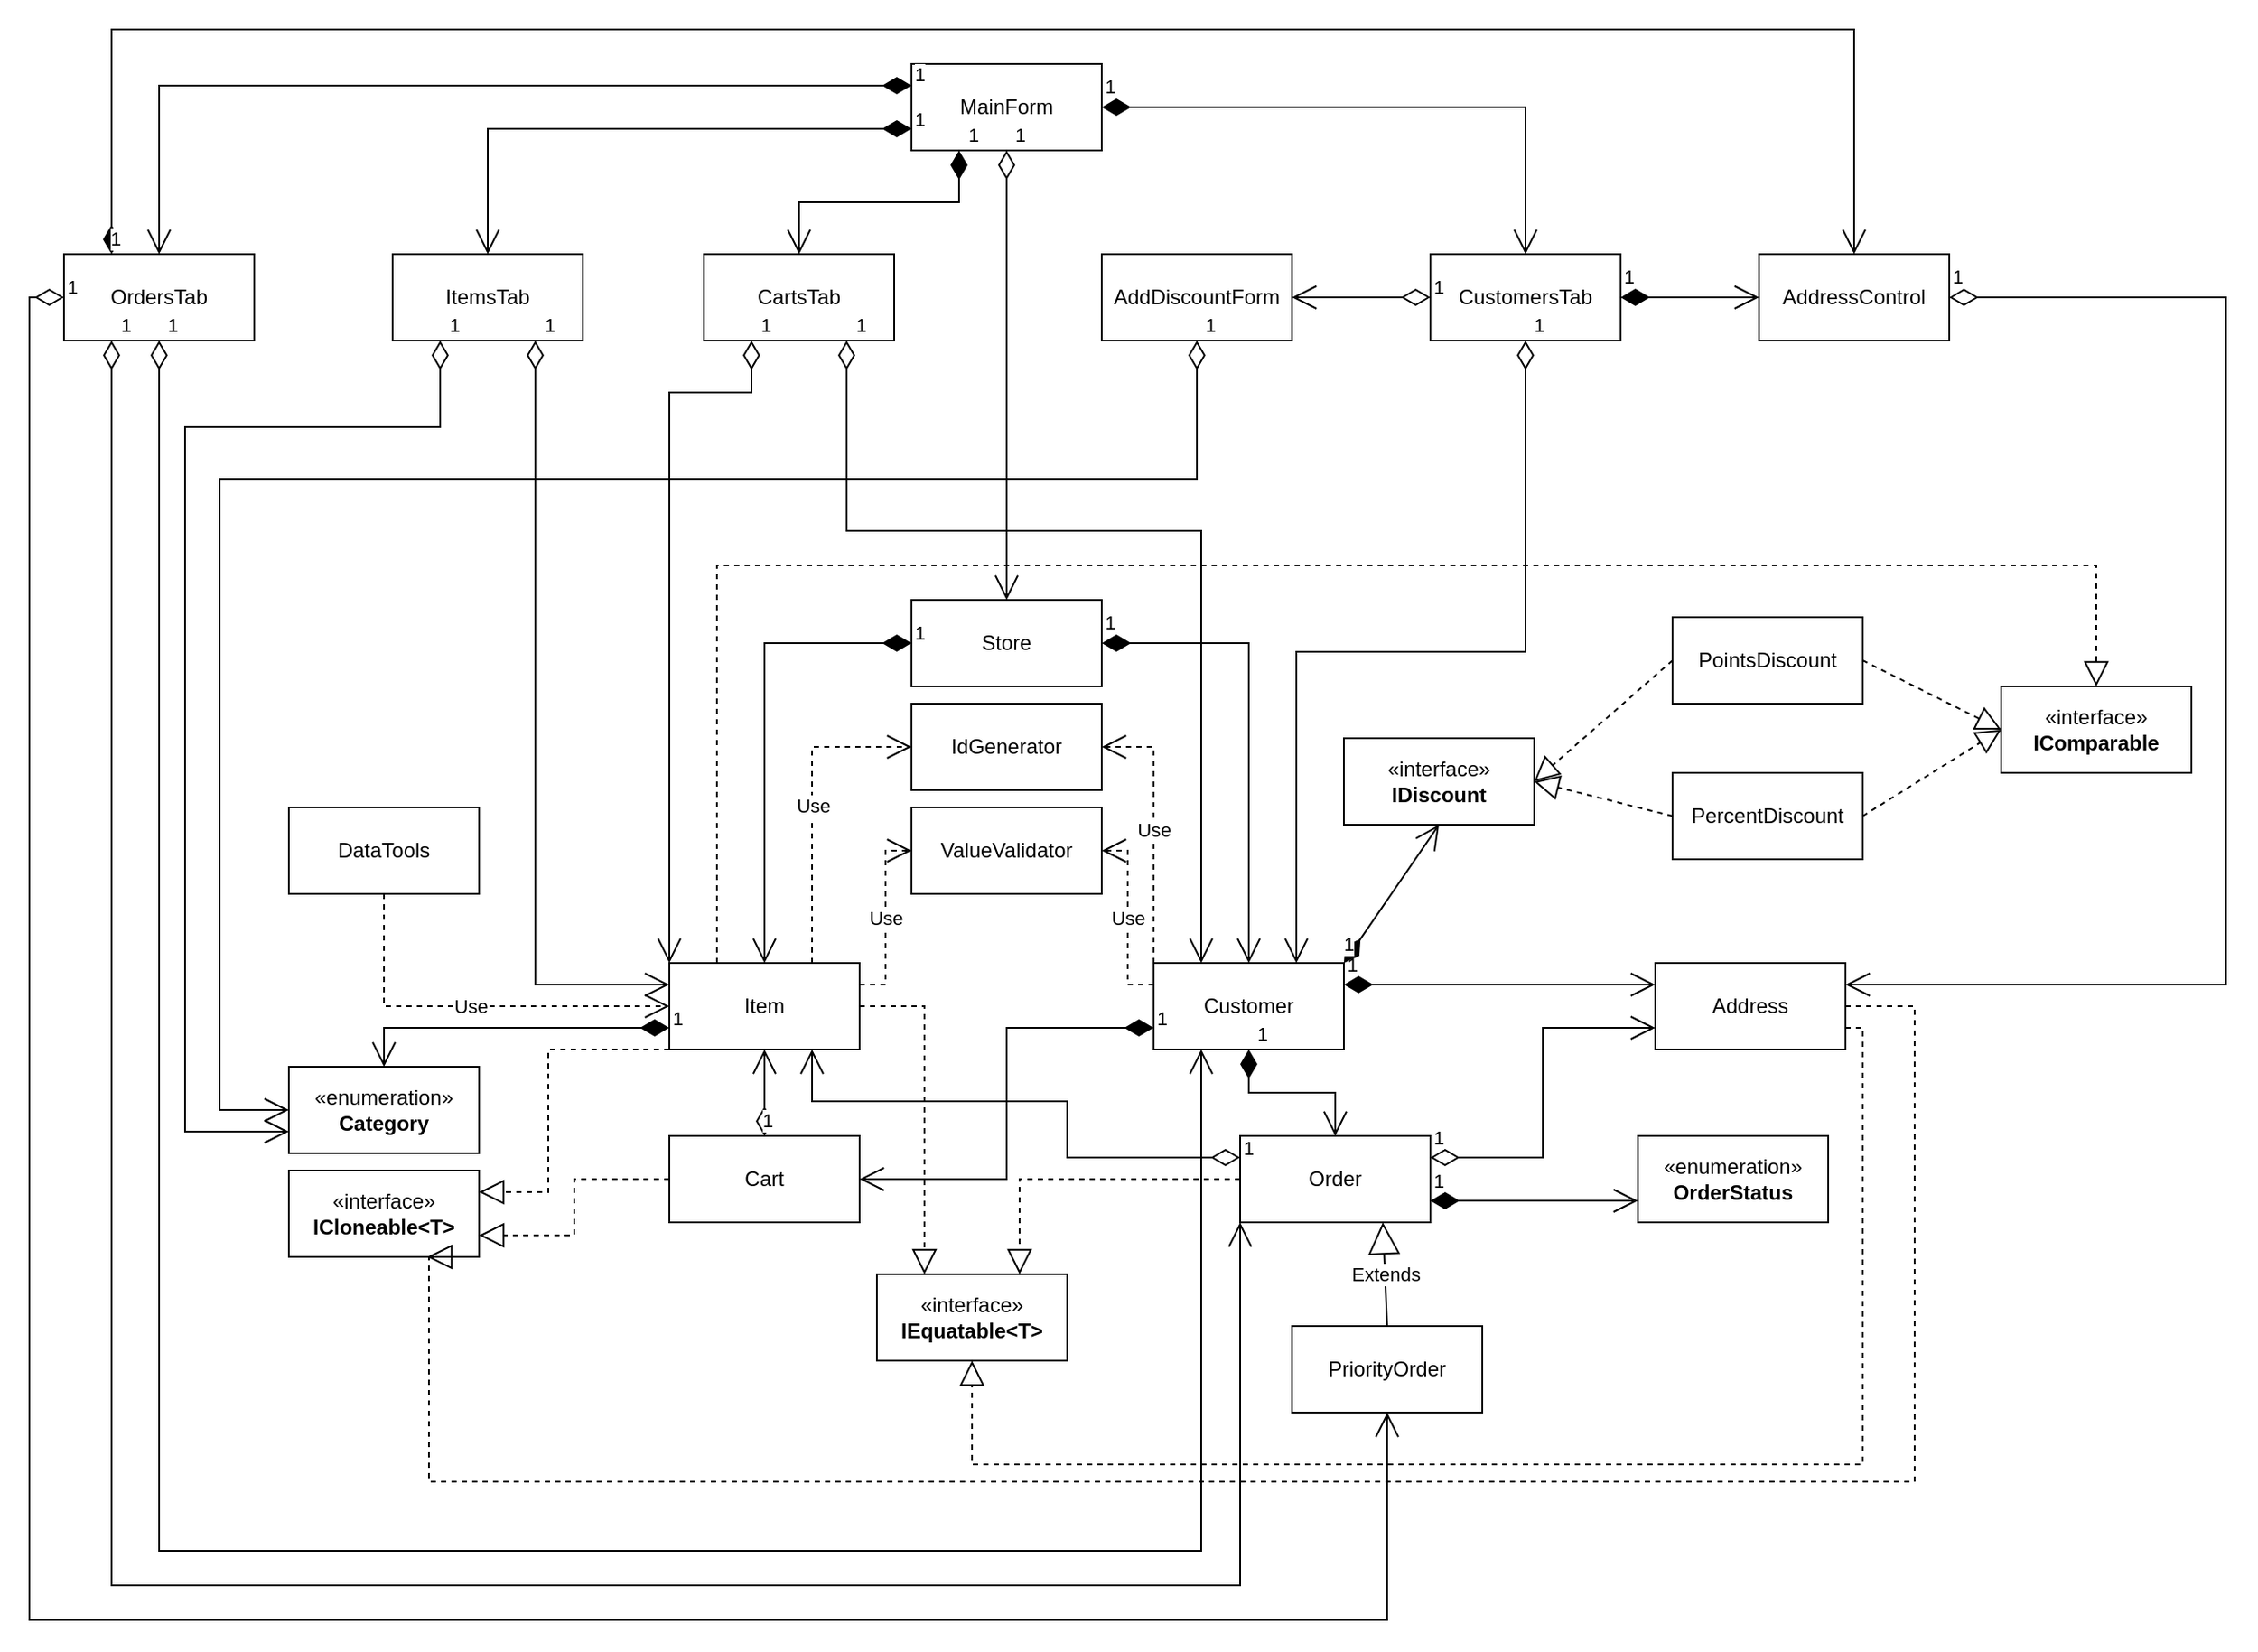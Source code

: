 <mxfile version="22.0.8" type="device">
  <diagram name="Page-1" id="929967ad-93f9-6ef4-fab6-5d389245f69c">
    <mxGraphModel dx="1750" dy="903" grid="1" gridSize="10" guides="1" tooltips="1" connect="1" arrows="1" fold="1" page="1" pageScale="1.5" pageWidth="1169" pageHeight="826" background="none" math="0" shadow="0">
      <root>
        <mxCell id="0" style=";html=1;" />
        <mxCell id="1" style=";html=1;" parent="0" />
        <mxCell id="6-9AV849jmnZJlumTcNt-1" value="Store" style="html=1;whiteSpace=wrap;" vertex="1" parent="1">
          <mxGeometry x="810" y="480" width="110" height="50" as="geometry" />
        </mxCell>
        <mxCell id="6-9AV849jmnZJlumTcNt-2" value="Item" style="html=1;whiteSpace=wrap;" vertex="1" parent="1">
          <mxGeometry x="670" y="690" width="110" height="50" as="geometry" />
        </mxCell>
        <mxCell id="6-9AV849jmnZJlumTcNt-3" value="Customer" style="html=1;whiteSpace=wrap;" vertex="1" parent="1">
          <mxGeometry x="950" y="690" width="110" height="50" as="geometry" />
        </mxCell>
        <mxCell id="6-9AV849jmnZJlumTcNt-5" value="ValueValidator" style="html=1;whiteSpace=wrap;" vertex="1" parent="1">
          <mxGeometry x="810" y="600" width="110" height="50" as="geometry" />
        </mxCell>
        <mxCell id="6-9AV849jmnZJlumTcNt-6" value="IdGenerator" style="html=1;whiteSpace=wrap;" vertex="1" parent="1">
          <mxGeometry x="810" y="540" width="110" height="50" as="geometry" />
        </mxCell>
        <mxCell id="6-9AV849jmnZJlumTcNt-8" value="DataTools" style="html=1;whiteSpace=wrap;" vertex="1" parent="1">
          <mxGeometry x="450" y="600" width="110" height="50" as="geometry" />
        </mxCell>
        <mxCell id="6-9AV849jmnZJlumTcNt-9" value="«enumeration»&lt;br&gt;&lt;b&gt;Category&lt;/b&gt;" style="html=1;whiteSpace=wrap;" vertex="1" parent="1">
          <mxGeometry x="450" y="750" width="110" height="50" as="geometry" />
        </mxCell>
        <mxCell id="6-9AV849jmnZJlumTcNt-11" value="«interface»&lt;br&gt;&lt;b&gt;ICloneable&amp;lt;T&amp;gt;&lt;/b&gt;" style="html=1;whiteSpace=wrap;" vertex="1" parent="1">
          <mxGeometry x="450" y="810" width="110" height="50" as="geometry" />
        </mxCell>
        <mxCell id="6-9AV849jmnZJlumTcNt-12" value="Cart" style="html=1;whiteSpace=wrap;" vertex="1" parent="1">
          <mxGeometry x="670" y="790" width="110" height="50" as="geometry" />
        </mxCell>
        <mxCell id="6-9AV849jmnZJlumTcNt-13" value="«interface»&lt;br&gt;&lt;b&gt;IEquatable&amp;lt;T&amp;gt;&lt;/b&gt;" style="html=1;whiteSpace=wrap;" vertex="1" parent="1">
          <mxGeometry x="790" y="870" width="110" height="50" as="geometry" />
        </mxCell>
        <mxCell id="6-9AV849jmnZJlumTcNt-14" value="Order" style="html=1;whiteSpace=wrap;" vertex="1" parent="1">
          <mxGeometry x="1000" y="790" width="110" height="50" as="geometry" />
        </mxCell>
        <mxCell id="6-9AV849jmnZJlumTcNt-15" value="PriorityOrder" style="html=1;whiteSpace=wrap;" vertex="1" parent="1">
          <mxGeometry x="1030" y="900" width="110" height="50" as="geometry" />
        </mxCell>
        <mxCell id="6-9AV849jmnZJlumTcNt-16" value="«interface»&lt;br&gt;&lt;b&gt;IDiscount&lt;/b&gt;" style="html=1;whiteSpace=wrap;" vertex="1" parent="1">
          <mxGeometry x="1060" y="560" width="110" height="50" as="geometry" />
        </mxCell>
        <mxCell id="6-9AV849jmnZJlumTcNt-17" value="PointsDiscount" style="html=1;whiteSpace=wrap;" vertex="1" parent="1">
          <mxGeometry x="1250" y="490" width="110" height="50" as="geometry" />
        </mxCell>
        <mxCell id="6-9AV849jmnZJlumTcNt-18" value="PercentDiscount" style="html=1;whiteSpace=wrap;" vertex="1" parent="1">
          <mxGeometry x="1250" y="580" width="110" height="50" as="geometry" />
        </mxCell>
        <mxCell id="6-9AV849jmnZJlumTcNt-19" value="Address" style="html=1;whiteSpace=wrap;" vertex="1" parent="1">
          <mxGeometry x="1240" y="690" width="110" height="50" as="geometry" />
        </mxCell>
        <mxCell id="6-9AV849jmnZJlumTcNt-20" value="«enumeration»&lt;br&gt;&lt;b&gt;OrderStatus&lt;/b&gt;" style="html=1;whiteSpace=wrap;" vertex="1" parent="1">
          <mxGeometry x="1230" y="790" width="110" height="50" as="geometry" />
        </mxCell>
        <mxCell id="6-9AV849jmnZJlumTcNt-21" value="«interface»&lt;br&gt;&lt;b&gt;IComparable&lt;/b&gt;" style="html=1;whiteSpace=wrap;" vertex="1" parent="1">
          <mxGeometry x="1440" y="530" width="110" height="50" as="geometry" />
        </mxCell>
        <mxCell id="6-9AV849jmnZJlumTcNt-22" value="1" style="endArrow=open;html=1;endSize=12;startArrow=diamondThin;startSize=14;startFill=1;edgeStyle=orthogonalEdgeStyle;align=left;verticalAlign=bottom;rounded=0;exitX=1;exitY=0.5;exitDx=0;exitDy=0;entryX=0.5;entryY=0;entryDx=0;entryDy=0;" edge="1" parent="1" source="6-9AV849jmnZJlumTcNt-1" target="6-9AV849jmnZJlumTcNt-3">
          <mxGeometry x="-1" y="3" relative="1" as="geometry">
            <mxPoint x="970" y="500" as="sourcePoint" />
            <mxPoint x="1005" y="680" as="targetPoint" />
            <Array as="points">
              <mxPoint x="1005" y="505" />
            </Array>
          </mxGeometry>
        </mxCell>
        <mxCell id="6-9AV849jmnZJlumTcNt-25" value="1" style="endArrow=open;html=1;endSize=12;startArrow=diamondThin;startSize=14;startFill=1;edgeStyle=orthogonalEdgeStyle;align=left;verticalAlign=bottom;rounded=0;entryX=0.5;entryY=0;entryDx=0;entryDy=0;exitX=0;exitY=0.5;exitDx=0;exitDy=0;" edge="1" parent="1" source="6-9AV849jmnZJlumTcNt-1" target="6-9AV849jmnZJlumTcNt-2">
          <mxGeometry x="-1" y="3" relative="1" as="geometry">
            <mxPoint x="600" y="504.41" as="sourcePoint" />
            <mxPoint x="760" y="504.41" as="targetPoint" />
          </mxGeometry>
        </mxCell>
        <mxCell id="6-9AV849jmnZJlumTcNt-26" value="Use" style="endArrow=open;endSize=12;dashed=1;html=1;rounded=0;exitX=0.75;exitY=0;exitDx=0;exitDy=0;entryX=0;entryY=0.5;entryDx=0;entryDy=0;edgeStyle=orthogonalEdgeStyle;" edge="1" parent="1" source="6-9AV849jmnZJlumTcNt-2" target="6-9AV849jmnZJlumTcNt-6">
          <mxGeometry width="160" relative="1" as="geometry">
            <mxPoint x="930" y="660" as="sourcePoint" />
            <mxPoint x="1090" y="660" as="targetPoint" />
          </mxGeometry>
        </mxCell>
        <mxCell id="6-9AV849jmnZJlumTcNt-27" value="Use" style="endArrow=open;endSize=12;dashed=1;html=1;rounded=0;exitX=0;exitY=0;exitDx=0;exitDy=0;entryX=1;entryY=0.5;entryDx=0;entryDy=0;edgeStyle=orthogonalEdgeStyle;" edge="1" parent="1" source="6-9AV849jmnZJlumTcNt-3" target="6-9AV849jmnZJlumTcNt-6">
          <mxGeometry width="160" relative="1" as="geometry">
            <mxPoint x="763" y="700" as="sourcePoint" />
            <mxPoint x="820" y="575" as="targetPoint" />
          </mxGeometry>
        </mxCell>
        <mxCell id="6-9AV849jmnZJlumTcNt-29" value="Use" style="endArrow=open;endSize=12;dashed=1;html=1;rounded=0;exitX=1;exitY=0.25;exitDx=0;exitDy=0;entryX=0;entryY=0.5;entryDx=0;entryDy=0;edgeStyle=orthogonalEdgeStyle;" edge="1" parent="1" source="6-9AV849jmnZJlumTcNt-2" target="6-9AV849jmnZJlumTcNt-5">
          <mxGeometry width="160" relative="1" as="geometry">
            <mxPoint x="930" y="660" as="sourcePoint" />
            <mxPoint x="1090" y="660" as="targetPoint" />
          </mxGeometry>
        </mxCell>
        <mxCell id="6-9AV849jmnZJlumTcNt-30" value="Use" style="endArrow=open;endSize=12;dashed=1;html=1;rounded=0;exitX=0;exitY=0.25;exitDx=0;exitDy=0;entryX=1;entryY=0.5;entryDx=0;entryDy=0;edgeStyle=orthogonalEdgeStyle;" edge="1" parent="1" source="6-9AV849jmnZJlumTcNt-3" target="6-9AV849jmnZJlumTcNt-5">
          <mxGeometry width="160" relative="1" as="geometry">
            <mxPoint x="930" y="660" as="sourcePoint" />
            <mxPoint x="1090" y="660" as="targetPoint" />
          </mxGeometry>
        </mxCell>
        <mxCell id="6-9AV849jmnZJlumTcNt-31" value="Use" style="endArrow=open;endSize=12;dashed=1;html=1;rounded=0;exitX=0.5;exitY=1;exitDx=0;exitDy=0;entryX=0;entryY=0.5;entryDx=0;entryDy=0;edgeStyle=orthogonalEdgeStyle;entryPerimeter=0;" edge="1" parent="1" source="6-9AV849jmnZJlumTcNt-8" target="6-9AV849jmnZJlumTcNt-2">
          <mxGeometry width="160" relative="1" as="geometry">
            <mxPoint x="490" y="640" as="sourcePoint" />
            <mxPoint x="655" y="705" as="targetPoint" />
          </mxGeometry>
        </mxCell>
        <mxCell id="6-9AV849jmnZJlumTcNt-32" value="1" style="endArrow=open;html=1;endSize=12;startArrow=diamondThin;startSize=14;startFill=1;align=left;verticalAlign=bottom;rounded=0;entryX=0.5;entryY=0;entryDx=0;entryDy=0;exitX=0;exitY=0.75;exitDx=0;exitDy=0;edgeStyle=orthogonalEdgeStyle;" edge="1" parent="1" source="6-9AV849jmnZJlumTcNt-2" target="6-9AV849jmnZJlumTcNt-9">
          <mxGeometry x="-1" y="3" relative="1" as="geometry">
            <mxPoint x="720" y="760" as="sourcePoint" />
            <mxPoint x="480" y="740" as="targetPoint" />
            <Array as="points">
              <mxPoint x="505" y="728" />
            </Array>
          </mxGeometry>
        </mxCell>
        <mxCell id="6-9AV849jmnZJlumTcNt-33" value="" style="endArrow=block;dashed=1;endFill=0;endSize=12;html=1;rounded=0;exitX=0;exitY=1;exitDx=0;exitDy=0;entryX=1;entryY=0.25;entryDx=0;entryDy=0;edgeStyle=orthogonalEdgeStyle;" edge="1" parent="1" source="6-9AV849jmnZJlumTcNt-2" target="6-9AV849jmnZJlumTcNt-11">
          <mxGeometry width="160" relative="1" as="geometry">
            <mxPoint x="930" y="780" as="sourcePoint" />
            <mxPoint x="1090" y="780" as="targetPoint" />
            <Array as="points">
              <mxPoint x="600" y="740" />
              <mxPoint x="600" y="823" />
            </Array>
          </mxGeometry>
        </mxCell>
        <mxCell id="6-9AV849jmnZJlumTcNt-38" value="1" style="endArrow=open;html=1;endSize=12;startArrow=diamondThin;startSize=14;startFill=0;align=left;verticalAlign=bottom;rounded=0;exitX=0.5;exitY=0;exitDx=0;exitDy=0;entryX=0.5;entryY=1;entryDx=0;entryDy=0;" edge="1" parent="1" source="6-9AV849jmnZJlumTcNt-12" target="6-9AV849jmnZJlumTcNt-2">
          <mxGeometry x="-1" y="3" relative="1" as="geometry">
            <mxPoint x="930" y="780" as="sourcePoint" />
            <mxPoint x="1090" y="780" as="targetPoint" />
          </mxGeometry>
        </mxCell>
        <mxCell id="6-9AV849jmnZJlumTcNt-39" value="" style="endArrow=block;dashed=1;endFill=0;endSize=12;html=1;rounded=0;exitX=0;exitY=0.5;exitDx=0;exitDy=0;entryX=1;entryY=0.75;entryDx=0;entryDy=0;edgeStyle=orthogonalEdgeStyle;" edge="1" parent="1" source="6-9AV849jmnZJlumTcNt-12" target="6-9AV849jmnZJlumTcNt-11">
          <mxGeometry width="160" relative="1" as="geometry">
            <mxPoint x="930" y="780" as="sourcePoint" />
            <mxPoint x="1090" y="780" as="targetPoint" />
          </mxGeometry>
        </mxCell>
        <mxCell id="6-9AV849jmnZJlumTcNt-40" value="" style="endArrow=block;dashed=1;endFill=0;endSize=12;html=1;rounded=0;exitX=1;exitY=0.5;exitDx=0;exitDy=0;edgeStyle=orthogonalEdgeStyle;entryX=0.25;entryY=0;entryDx=0;entryDy=0;" edge="1" parent="1" source="6-9AV849jmnZJlumTcNt-2" target="6-9AV849jmnZJlumTcNt-13">
          <mxGeometry width="160" relative="1" as="geometry">
            <mxPoint x="930" y="780" as="sourcePoint" />
            <mxPoint x="850" y="900" as="targetPoint" />
            <Array as="points">
              <mxPoint x="818" y="715" />
            </Array>
          </mxGeometry>
        </mxCell>
        <mxCell id="6-9AV849jmnZJlumTcNt-41" value="" style="endArrow=block;dashed=1;endFill=0;endSize=12;html=1;rounded=0;exitX=1;exitY=0.5;exitDx=0;exitDy=0;edgeStyle=orthogonalEdgeStyle;" edge="1" parent="1" source="6-9AV849jmnZJlumTcNt-19">
          <mxGeometry width="160" relative="1" as="geometry">
            <mxPoint x="1420" y="750" as="sourcePoint" />
            <mxPoint x="530" y="860" as="targetPoint" />
            <Array as="points">
              <mxPoint x="1390" y="715" />
              <mxPoint x="1390" y="990" />
              <mxPoint x="531" y="990" />
              <mxPoint x="531" y="860" />
            </Array>
          </mxGeometry>
        </mxCell>
        <mxCell id="6-9AV849jmnZJlumTcNt-42" value="1" style="endArrow=open;html=1;endSize=12;startArrow=diamondThin;startSize=14;startFill=1;edgeStyle=orthogonalEdgeStyle;align=left;verticalAlign=bottom;rounded=0;exitX=0;exitY=0.75;exitDx=0;exitDy=0;entryX=1;entryY=0.5;entryDx=0;entryDy=0;" edge="1" parent="1" source="6-9AV849jmnZJlumTcNt-3" target="6-9AV849jmnZJlumTcNt-12">
          <mxGeometry x="-1" y="3" relative="1" as="geometry">
            <mxPoint x="930" y="780" as="sourcePoint" />
            <mxPoint x="1090" y="780" as="targetPoint" />
          </mxGeometry>
        </mxCell>
        <mxCell id="6-9AV849jmnZJlumTcNt-43" value="" style="endArrow=block;dashed=1;endFill=0;endSize=12;html=1;rounded=0;exitX=0;exitY=0.5;exitDx=0;exitDy=0;entryX=0.75;entryY=0;entryDx=0;entryDy=0;edgeStyle=orthogonalEdgeStyle;" edge="1" parent="1" source="6-9AV849jmnZJlumTcNt-14" target="6-9AV849jmnZJlumTcNt-13">
          <mxGeometry width="160" relative="1" as="geometry">
            <mxPoint x="930" y="780" as="sourcePoint" />
            <mxPoint x="1090" y="780" as="targetPoint" />
            <Array as="points">
              <mxPoint x="873" y="815" />
            </Array>
          </mxGeometry>
        </mxCell>
        <mxCell id="6-9AV849jmnZJlumTcNt-45" value="" style="endArrow=block;dashed=1;endFill=0;endSize=12;html=1;rounded=0;exitX=1;exitY=0.75;exitDx=0;exitDy=0;entryX=0.5;entryY=1;entryDx=0;entryDy=0;edgeStyle=orthogonalEdgeStyle;" edge="1" parent="1" source="6-9AV849jmnZJlumTcNt-19" target="6-9AV849jmnZJlumTcNt-13">
          <mxGeometry width="160" relative="1" as="geometry">
            <mxPoint x="1445" y="799.5" as="sourcePoint" />
            <mxPoint x="940" y="992" as="targetPoint" />
            <Array as="points">
              <mxPoint x="1360" y="728" />
              <mxPoint x="1360" y="980" />
              <mxPoint x="845" y="980" />
            </Array>
          </mxGeometry>
        </mxCell>
        <mxCell id="6-9AV849jmnZJlumTcNt-46" value="Extends" style="endArrow=block;endSize=16;endFill=0;html=1;rounded=0;exitX=0.5;exitY=0;exitDx=0;exitDy=0;entryX=0.75;entryY=1;entryDx=0;entryDy=0;" edge="1" parent="1" source="6-9AV849jmnZJlumTcNt-15" target="6-9AV849jmnZJlumTcNt-14">
          <mxGeometry width="160" relative="1" as="geometry">
            <mxPoint x="930" y="780" as="sourcePoint" />
            <mxPoint x="1090" y="780" as="targetPoint" />
          </mxGeometry>
        </mxCell>
        <mxCell id="6-9AV849jmnZJlumTcNt-47" value="1" style="endArrow=open;html=1;endSize=12;startArrow=diamondThin;startSize=14;startFill=0;align=left;verticalAlign=bottom;rounded=0;exitX=0;exitY=0.25;exitDx=0;exitDy=0;entryX=0.75;entryY=1;entryDx=0;entryDy=0;edgeStyle=orthogonalEdgeStyle;" edge="1" parent="1" source="6-9AV849jmnZJlumTcNt-14" target="6-9AV849jmnZJlumTcNt-2">
          <mxGeometry x="-1" y="3" relative="1" as="geometry">
            <mxPoint x="930" y="780" as="sourcePoint" />
            <mxPoint x="1100" y="740" as="targetPoint" />
            <Array as="points">
              <mxPoint x="900" y="803" />
              <mxPoint x="900" y="770" />
              <mxPoint x="753" y="770" />
            </Array>
          </mxGeometry>
        </mxCell>
        <mxCell id="6-9AV849jmnZJlumTcNt-48" value="1" style="endArrow=open;html=1;endSize=12;startArrow=diamondThin;startSize=14;startFill=1;edgeStyle=orthogonalEdgeStyle;align=left;verticalAlign=bottom;rounded=0;exitX=0.5;exitY=1;exitDx=0;exitDy=0;entryX=0.5;entryY=0;entryDx=0;entryDy=0;" edge="1" parent="1" source="6-9AV849jmnZJlumTcNt-3" target="6-9AV849jmnZJlumTcNt-14">
          <mxGeometry x="-1" y="3" relative="1" as="geometry">
            <mxPoint x="930" y="780" as="sourcePoint" />
            <mxPoint x="1090" y="780" as="targetPoint" />
          </mxGeometry>
        </mxCell>
        <mxCell id="6-9AV849jmnZJlumTcNt-49" value="1" style="endArrow=open;html=1;endSize=12;startArrow=diamondThin;startSize=14;startFill=0;edgeStyle=orthogonalEdgeStyle;align=left;verticalAlign=bottom;rounded=0;exitX=1;exitY=0.25;exitDx=0;exitDy=0;entryX=0;entryY=0.75;entryDx=0;entryDy=0;" edge="1" parent="1" source="6-9AV849jmnZJlumTcNt-14" target="6-9AV849jmnZJlumTcNt-19">
          <mxGeometry x="-1" y="3" relative="1" as="geometry">
            <mxPoint x="930" y="780" as="sourcePoint" />
            <mxPoint x="1090" y="780" as="targetPoint" />
          </mxGeometry>
        </mxCell>
        <mxCell id="6-9AV849jmnZJlumTcNt-50" value="1" style="endArrow=open;html=1;endSize=12;startArrow=diamondThin;startSize=14;startFill=1;edgeStyle=orthogonalEdgeStyle;align=left;verticalAlign=bottom;rounded=0;exitX=1;exitY=0.75;exitDx=0;exitDy=0;entryX=0;entryY=0.75;entryDx=0;entryDy=0;" edge="1" parent="1" source="6-9AV849jmnZJlumTcNt-14" target="6-9AV849jmnZJlumTcNt-20">
          <mxGeometry x="-1" y="3" relative="1" as="geometry">
            <mxPoint x="1130" y="840" as="sourcePoint" />
            <mxPoint x="1290" y="840" as="targetPoint" />
          </mxGeometry>
        </mxCell>
        <mxCell id="6-9AV849jmnZJlumTcNt-52" value="1" style="endArrow=open;html=1;endSize=12;startArrow=diamondThin;startSize=14;startFill=1;edgeStyle=orthogonalEdgeStyle;align=left;verticalAlign=bottom;rounded=0;exitX=1;exitY=0.25;exitDx=0;exitDy=0;entryX=0;entryY=0.25;entryDx=0;entryDy=0;" edge="1" parent="1" source="6-9AV849jmnZJlumTcNt-3" target="6-9AV849jmnZJlumTcNt-19">
          <mxGeometry x="-1" y="3" relative="1" as="geometry">
            <mxPoint x="1070" y="704.41" as="sourcePoint" />
            <mxPoint x="1230" y="704.41" as="targetPoint" />
          </mxGeometry>
        </mxCell>
        <mxCell id="6-9AV849jmnZJlumTcNt-53" value="" style="endArrow=block;dashed=1;endFill=0;endSize=12;html=1;rounded=0;exitX=1;exitY=0.5;exitDx=0;exitDy=0;entryX=0;entryY=0.5;entryDx=0;entryDy=0;" edge="1" parent="1" source="6-9AV849jmnZJlumTcNt-18" target="6-9AV849jmnZJlumTcNt-21">
          <mxGeometry width="160" relative="1" as="geometry">
            <mxPoint x="1390" y="640" as="sourcePoint" />
            <mxPoint x="1550" y="640" as="targetPoint" />
          </mxGeometry>
        </mxCell>
        <mxCell id="6-9AV849jmnZJlumTcNt-54" value="" style="endArrow=block;dashed=1;endFill=0;endSize=12;html=1;rounded=0;exitX=1;exitY=0.5;exitDx=0;exitDy=0;entryX=0;entryY=0.5;entryDx=0;entryDy=0;" edge="1" parent="1" source="6-9AV849jmnZJlumTcNt-17" target="6-9AV849jmnZJlumTcNt-21">
          <mxGeometry width="160" relative="1" as="geometry">
            <mxPoint x="1380" y="514.41" as="sourcePoint" />
            <mxPoint x="1540" y="514.41" as="targetPoint" />
          </mxGeometry>
        </mxCell>
        <mxCell id="6-9AV849jmnZJlumTcNt-55" value="" style="endArrow=block;dashed=1;endFill=0;endSize=12;html=1;rounded=0;exitX=0.25;exitY=0;exitDx=0;exitDy=0;entryX=0.5;entryY=0;entryDx=0;entryDy=0;edgeStyle=orthogonalEdgeStyle;" edge="1" parent="1" source="6-9AV849jmnZJlumTcNt-2" target="6-9AV849jmnZJlumTcNt-21">
          <mxGeometry width="160" relative="1" as="geometry">
            <mxPoint x="620" y="440" as="sourcePoint" />
            <mxPoint x="780" y="440" as="targetPoint" />
            <Array as="points">
              <mxPoint x="698" y="460" />
              <mxPoint x="1495" y="460" />
            </Array>
          </mxGeometry>
        </mxCell>
        <mxCell id="6-9AV849jmnZJlumTcNt-56" value="" style="endArrow=block;dashed=1;endFill=0;endSize=12;html=1;rounded=0;exitX=0;exitY=0.5;exitDx=0;exitDy=0;entryX=1;entryY=0.5;entryDx=0;entryDy=0;" edge="1" parent="1" source="6-9AV849jmnZJlumTcNt-17" target="6-9AV849jmnZJlumTcNt-16">
          <mxGeometry width="160" relative="1" as="geometry">
            <mxPoint x="930" y="660" as="sourcePoint" />
            <mxPoint x="1090" y="660" as="targetPoint" />
          </mxGeometry>
        </mxCell>
        <mxCell id="6-9AV849jmnZJlumTcNt-57" value="" style="endArrow=block;dashed=1;endFill=0;endSize=12;html=1;rounded=0;exitX=0;exitY=0.5;exitDx=0;exitDy=0;entryX=1;entryY=0.5;entryDx=0;entryDy=0;" edge="1" parent="1" source="6-9AV849jmnZJlumTcNt-18" target="6-9AV849jmnZJlumTcNt-16">
          <mxGeometry width="160" relative="1" as="geometry">
            <mxPoint x="930" y="660" as="sourcePoint" />
            <mxPoint x="1090" y="660" as="targetPoint" />
          </mxGeometry>
        </mxCell>
        <mxCell id="6-9AV849jmnZJlumTcNt-58" value="1" style="endArrow=open;html=1;endSize=12;startArrow=diamondThin;startSize=14;startFill=1;align=left;verticalAlign=bottom;rounded=0;exitX=1;exitY=0;exitDx=0;exitDy=0;entryX=0.5;entryY=1;entryDx=0;entryDy=0;" edge="1" parent="1" source="6-9AV849jmnZJlumTcNt-3" target="6-9AV849jmnZJlumTcNt-16">
          <mxGeometry x="-1" y="3" relative="1" as="geometry">
            <mxPoint x="930" y="660" as="sourcePoint" />
            <mxPoint x="1090" y="660" as="targetPoint" />
          </mxGeometry>
        </mxCell>
        <mxCell id="6-9AV849jmnZJlumTcNt-59" value="MainForm" style="html=1;whiteSpace=wrap;" vertex="1" parent="1">
          <mxGeometry x="810" y="170" width="110" height="50" as="geometry" />
        </mxCell>
        <mxCell id="6-9AV849jmnZJlumTcNt-60" value="OrdersTab" style="html=1;whiteSpace=wrap;" vertex="1" parent="1">
          <mxGeometry x="320" y="280" width="110" height="50" as="geometry" />
        </mxCell>
        <mxCell id="6-9AV849jmnZJlumTcNt-61" value="ItemsTab" style="html=1;whiteSpace=wrap;" vertex="1" parent="1">
          <mxGeometry x="510" y="280" width="110" height="50" as="geometry" />
        </mxCell>
        <mxCell id="6-9AV849jmnZJlumTcNt-62" value="CartsTab" style="html=1;whiteSpace=wrap;" vertex="1" parent="1">
          <mxGeometry x="690" y="280" width="110" height="50" as="geometry" />
        </mxCell>
        <mxCell id="6-9AV849jmnZJlumTcNt-63" value="AddDiscountForm" style="html=1;whiteSpace=wrap;" vertex="1" parent="1">
          <mxGeometry x="920" y="280" width="110" height="50" as="geometry" />
        </mxCell>
        <mxCell id="6-9AV849jmnZJlumTcNt-65" value="CustomersTab" style="html=1;whiteSpace=wrap;" vertex="1" parent="1">
          <mxGeometry x="1110" y="280" width="110" height="50" as="geometry" />
        </mxCell>
        <mxCell id="6-9AV849jmnZJlumTcNt-66" value="AddressControl" style="html=1;whiteSpace=wrap;" vertex="1" parent="1">
          <mxGeometry x="1300" y="280" width="110" height="50" as="geometry" />
        </mxCell>
        <mxCell id="6-9AV849jmnZJlumTcNt-68" value="1" style="endArrow=open;html=1;endSize=12;startArrow=diamondThin;startSize=14;startFill=1;edgeStyle=orthogonalEdgeStyle;align=left;verticalAlign=bottom;rounded=0;exitX=0;exitY=0.25;exitDx=0;exitDy=0;entryX=0.5;entryY=0;entryDx=0;entryDy=0;" edge="1" parent="1" source="6-9AV849jmnZJlumTcNt-59" target="6-9AV849jmnZJlumTcNt-60">
          <mxGeometry x="-1" y="3" relative="1" as="geometry">
            <mxPoint x="830" y="600" as="sourcePoint" />
            <mxPoint x="990" y="600" as="targetPoint" />
          </mxGeometry>
        </mxCell>
        <mxCell id="6-9AV849jmnZJlumTcNt-69" value="1" style="endArrow=open;html=1;endSize=12;startArrow=diamondThin;startSize=14;startFill=1;edgeStyle=orthogonalEdgeStyle;align=left;verticalAlign=bottom;rounded=0;exitX=0;exitY=0.75;exitDx=0;exitDy=0;entryX=0.5;entryY=0;entryDx=0;entryDy=0;" edge="1" parent="1" source="6-9AV849jmnZJlumTcNt-59" target="6-9AV849jmnZJlumTcNt-61">
          <mxGeometry x="-1" y="3" relative="1" as="geometry">
            <mxPoint x="830" y="600" as="sourcePoint" />
            <mxPoint x="990" y="600" as="targetPoint" />
          </mxGeometry>
        </mxCell>
        <mxCell id="6-9AV849jmnZJlumTcNt-70" value="1" style="endArrow=open;html=1;endSize=12;startArrow=diamondThin;startSize=14;startFill=1;edgeStyle=orthogonalEdgeStyle;align=left;verticalAlign=bottom;rounded=0;exitX=0.25;exitY=1;exitDx=0;exitDy=0;entryX=0.5;entryY=0;entryDx=0;entryDy=0;" edge="1" parent="1" source="6-9AV849jmnZJlumTcNt-59" target="6-9AV849jmnZJlumTcNt-62">
          <mxGeometry x="-1" y="3" relative="1" as="geometry">
            <mxPoint x="830" y="600" as="sourcePoint" />
            <mxPoint x="990" y="600" as="targetPoint" />
          </mxGeometry>
        </mxCell>
        <mxCell id="6-9AV849jmnZJlumTcNt-71" value="1" style="endArrow=open;html=1;endSize=12;startArrow=diamondThin;startSize=14;startFill=1;edgeStyle=orthogonalEdgeStyle;align=left;verticalAlign=bottom;rounded=0;exitX=1;exitY=0.5;exitDx=0;exitDy=0;entryX=0.5;entryY=0;entryDx=0;entryDy=0;" edge="1" parent="1" source="6-9AV849jmnZJlumTcNt-59" target="6-9AV849jmnZJlumTcNt-65">
          <mxGeometry x="-1" y="3" relative="1" as="geometry">
            <mxPoint x="830" y="600" as="sourcePoint" />
            <mxPoint x="990" y="600" as="targetPoint" />
          </mxGeometry>
        </mxCell>
        <mxCell id="6-9AV849jmnZJlumTcNt-73" value="1" style="endArrow=open;html=1;endSize=12;startArrow=diamondThin;startSize=14;startFill=1;edgeStyle=orthogonalEdgeStyle;align=left;verticalAlign=bottom;rounded=0;exitX=1;exitY=0.5;exitDx=0;exitDy=0;entryX=0;entryY=0.5;entryDx=0;entryDy=0;" edge="1" parent="1" source="6-9AV849jmnZJlumTcNt-65" target="6-9AV849jmnZJlumTcNt-66">
          <mxGeometry x="-1" y="3" relative="1" as="geometry">
            <mxPoint x="830" y="600" as="sourcePoint" />
            <mxPoint x="990" y="600" as="targetPoint" />
          </mxGeometry>
        </mxCell>
        <mxCell id="6-9AV849jmnZJlumTcNt-76" value="1" style="endArrow=open;html=1;endSize=12;startArrow=diamondThin;startSize=14;startFill=0;edgeStyle=orthogonalEdgeStyle;align=left;verticalAlign=bottom;rounded=0;exitX=0;exitY=0.5;exitDx=0;exitDy=0;entryX=1;entryY=0.5;entryDx=0;entryDy=0;" edge="1" parent="1" source="6-9AV849jmnZJlumTcNt-65" target="6-9AV849jmnZJlumTcNt-63">
          <mxGeometry x="-1" y="3" relative="1" as="geometry">
            <mxPoint x="830" y="600" as="sourcePoint" />
            <mxPoint x="990" y="600" as="targetPoint" />
          </mxGeometry>
        </mxCell>
        <mxCell id="6-9AV849jmnZJlumTcNt-77" value="1" style="endArrow=open;html=1;endSize=12;startArrow=diamondThin;startSize=14;startFill=0;edgeStyle=orthogonalEdgeStyle;align=left;verticalAlign=bottom;rounded=0;exitX=0.5;exitY=1;exitDx=0;exitDy=0;entryX=0.5;entryY=0;entryDx=0;entryDy=0;" edge="1" parent="1" source="6-9AV849jmnZJlumTcNt-59" target="6-9AV849jmnZJlumTcNt-1">
          <mxGeometry x="-1" y="3" relative="1" as="geometry">
            <mxPoint x="830" y="600" as="sourcePoint" />
            <mxPoint x="990" y="600" as="targetPoint" />
          </mxGeometry>
        </mxCell>
        <mxCell id="6-9AV849jmnZJlumTcNt-78" value="1" style="endArrow=open;html=1;endSize=12;startArrow=diamondThin;startSize=14;startFill=0;edgeStyle=orthogonalEdgeStyle;align=left;verticalAlign=bottom;rounded=0;exitX=1;exitY=0.5;exitDx=0;exitDy=0;entryX=1;entryY=0.25;entryDx=0;entryDy=0;" edge="1" parent="1" source="6-9AV849jmnZJlumTcNt-66" target="6-9AV849jmnZJlumTcNt-19">
          <mxGeometry x="-1" y="3" relative="1" as="geometry">
            <mxPoint x="830" y="600" as="sourcePoint" />
            <mxPoint x="1430" y="700" as="targetPoint" />
            <Array as="points">
              <mxPoint x="1570" y="305" />
              <mxPoint x="1570" y="703" />
            </Array>
          </mxGeometry>
        </mxCell>
        <mxCell id="6-9AV849jmnZJlumTcNt-79" value="1" style="endArrow=open;html=1;endSize=12;startArrow=diamondThin;startSize=14;startFill=0;edgeStyle=orthogonalEdgeStyle;align=left;verticalAlign=bottom;rounded=0;exitX=0.5;exitY=1;exitDx=0;exitDy=0;entryX=0.75;entryY=0;entryDx=0;entryDy=0;" edge="1" parent="1" source="6-9AV849jmnZJlumTcNt-65" target="6-9AV849jmnZJlumTcNt-3">
          <mxGeometry x="-1" y="3" relative="1" as="geometry">
            <mxPoint x="830" y="600" as="sourcePoint" />
            <mxPoint x="990" y="600" as="targetPoint" />
          </mxGeometry>
        </mxCell>
        <mxCell id="6-9AV849jmnZJlumTcNt-80" value="1" style="endArrow=open;html=1;endSize=12;startArrow=diamondThin;startSize=14;startFill=0;edgeStyle=orthogonalEdgeStyle;align=left;verticalAlign=bottom;rounded=0;exitX=0.5;exitY=1;exitDx=0;exitDy=0;entryX=0;entryY=0.5;entryDx=0;entryDy=0;" edge="1" parent="1" source="6-9AV849jmnZJlumTcNt-63" target="6-9AV849jmnZJlumTcNt-9">
          <mxGeometry x="-1" y="3" relative="1" as="geometry">
            <mxPoint x="830" y="600" as="sourcePoint" />
            <mxPoint x="990" y="600" as="targetPoint" />
            <Array as="points">
              <mxPoint x="975" y="410" />
              <mxPoint x="410" y="410" />
              <mxPoint x="410" y="775" />
            </Array>
          </mxGeometry>
        </mxCell>
        <mxCell id="6-9AV849jmnZJlumTcNt-81" value="1" style="endArrow=open;html=1;endSize=12;startArrow=diamondThin;startSize=14;startFill=0;edgeStyle=orthogonalEdgeStyle;align=left;verticalAlign=bottom;rounded=0;exitX=0.75;exitY=1;exitDx=0;exitDy=0;entryX=0.25;entryY=0;entryDx=0;entryDy=0;" edge="1" parent="1" source="6-9AV849jmnZJlumTcNt-62" target="6-9AV849jmnZJlumTcNt-3">
          <mxGeometry x="-1" y="3" relative="1" as="geometry">
            <mxPoint x="830" y="600" as="sourcePoint" />
            <mxPoint x="990" y="600" as="targetPoint" />
            <Array as="points">
              <mxPoint x="773" y="440" />
              <mxPoint x="978" y="440" />
            </Array>
          </mxGeometry>
        </mxCell>
        <mxCell id="6-9AV849jmnZJlumTcNt-82" value="1" style="endArrow=open;html=1;endSize=12;startArrow=diamondThin;startSize=14;startFill=0;edgeStyle=orthogonalEdgeStyle;align=left;verticalAlign=bottom;rounded=0;exitX=0.25;exitY=1;exitDx=0;exitDy=0;entryX=0;entryY=0;entryDx=0;entryDy=0;" edge="1" parent="1" source="6-9AV849jmnZJlumTcNt-62" target="6-9AV849jmnZJlumTcNt-2">
          <mxGeometry x="-1" y="3" relative="1" as="geometry">
            <mxPoint x="830" y="600" as="sourcePoint" />
            <mxPoint x="990" y="600" as="targetPoint" />
            <Array as="points">
              <mxPoint x="718" y="360" />
              <mxPoint x="670" y="360" />
            </Array>
          </mxGeometry>
        </mxCell>
        <mxCell id="6-9AV849jmnZJlumTcNt-83" value="1" style="endArrow=open;html=1;endSize=12;startArrow=diamondThin;startSize=14;startFill=1;edgeStyle=orthogonalEdgeStyle;align=left;verticalAlign=bottom;rounded=0;exitX=0.25;exitY=0;exitDx=0;exitDy=0;entryX=0.5;entryY=0;entryDx=0;entryDy=0;" edge="1" parent="1" source="6-9AV849jmnZJlumTcNt-60" target="6-9AV849jmnZJlumTcNt-66">
          <mxGeometry x="-1" y="3" relative="1" as="geometry">
            <mxPoint x="830" y="600" as="sourcePoint" />
            <mxPoint x="990" y="600" as="targetPoint" />
            <Array as="points">
              <mxPoint x="348" y="150" />
              <mxPoint x="1355" y="150" />
            </Array>
          </mxGeometry>
        </mxCell>
        <mxCell id="6-9AV849jmnZJlumTcNt-84" value="1" style="endArrow=open;html=1;endSize=12;startArrow=diamondThin;startSize=14;startFill=0;edgeStyle=orthogonalEdgeStyle;align=left;verticalAlign=bottom;rounded=0;exitX=0.75;exitY=1;exitDx=0;exitDy=0;entryX=0;entryY=0.25;entryDx=0;entryDy=0;" edge="1" parent="1" source="6-9AV849jmnZJlumTcNt-61" target="6-9AV849jmnZJlumTcNt-2">
          <mxGeometry x="-1" y="3" relative="1" as="geometry">
            <mxPoint x="830" y="600" as="sourcePoint" />
            <mxPoint x="990" y="600" as="targetPoint" />
          </mxGeometry>
        </mxCell>
        <mxCell id="6-9AV849jmnZJlumTcNt-86" value="1" style="endArrow=open;html=1;endSize=12;startArrow=diamondThin;startSize=14;startFill=0;edgeStyle=orthogonalEdgeStyle;align=left;verticalAlign=bottom;rounded=0;exitX=0.25;exitY=1;exitDx=0;exitDy=0;entryX=0;entryY=0.75;entryDx=0;entryDy=0;" edge="1" parent="1" source="6-9AV849jmnZJlumTcNt-61" target="6-9AV849jmnZJlumTcNt-9">
          <mxGeometry x="-1" y="3" relative="1" as="geometry">
            <mxPoint x="830" y="600" as="sourcePoint" />
            <mxPoint x="990" y="600" as="targetPoint" />
            <Array as="points">
              <mxPoint x="538" y="380" />
              <mxPoint x="390" y="380" />
              <mxPoint x="390" y="788" />
            </Array>
          </mxGeometry>
        </mxCell>
        <mxCell id="6-9AV849jmnZJlumTcNt-87" value="1" style="endArrow=open;html=1;endSize=12;startArrow=diamondThin;startSize=14;startFill=0;edgeStyle=orthogonalEdgeStyle;align=left;verticalAlign=bottom;rounded=0;exitX=0.5;exitY=1;exitDx=0;exitDy=0;entryX=0.25;entryY=1;entryDx=0;entryDy=0;" edge="1" parent="1" source="6-9AV849jmnZJlumTcNt-60" target="6-9AV849jmnZJlumTcNt-3">
          <mxGeometry x="-1" y="3" relative="1" as="geometry">
            <mxPoint x="830" y="600" as="sourcePoint" />
            <mxPoint x="990" y="600" as="targetPoint" />
            <Array as="points">
              <mxPoint x="375" y="1030" />
              <mxPoint x="978" y="1030" />
            </Array>
          </mxGeometry>
        </mxCell>
        <mxCell id="6-9AV849jmnZJlumTcNt-88" value="1" style="endArrow=open;html=1;endSize=12;startArrow=diamondThin;startSize=14;startFill=0;edgeStyle=orthogonalEdgeStyle;align=left;verticalAlign=bottom;rounded=0;exitX=0.25;exitY=1;exitDx=0;exitDy=0;entryX=0;entryY=1;entryDx=0;entryDy=0;" edge="1" parent="1" source="6-9AV849jmnZJlumTcNt-60" target="6-9AV849jmnZJlumTcNt-14">
          <mxGeometry x="-1" y="3" relative="1" as="geometry">
            <mxPoint x="830" y="770" as="sourcePoint" />
            <mxPoint x="990" y="770" as="targetPoint" />
            <Array as="points">
              <mxPoint x="348" y="1050" />
              <mxPoint x="1000" y="1050" />
            </Array>
          </mxGeometry>
        </mxCell>
        <mxCell id="6-9AV849jmnZJlumTcNt-89" value="1" style="endArrow=open;html=1;endSize=12;startArrow=diamondThin;startSize=14;startFill=0;edgeStyle=orthogonalEdgeStyle;align=left;verticalAlign=bottom;rounded=0;exitX=0;exitY=0.5;exitDx=0;exitDy=0;entryX=0.5;entryY=1;entryDx=0;entryDy=0;" edge="1" parent="1" source="6-9AV849jmnZJlumTcNt-60" target="6-9AV849jmnZJlumTcNt-15">
          <mxGeometry x="-1" y="3" relative="1" as="geometry">
            <mxPoint x="830" y="600" as="sourcePoint" />
            <mxPoint x="990" y="600" as="targetPoint" />
            <Array as="points">
              <mxPoint x="300" y="305" />
              <mxPoint x="300" y="1070" />
              <mxPoint x="1085" y="1070" />
            </Array>
          </mxGeometry>
        </mxCell>
      </root>
    </mxGraphModel>
  </diagram>
</mxfile>
